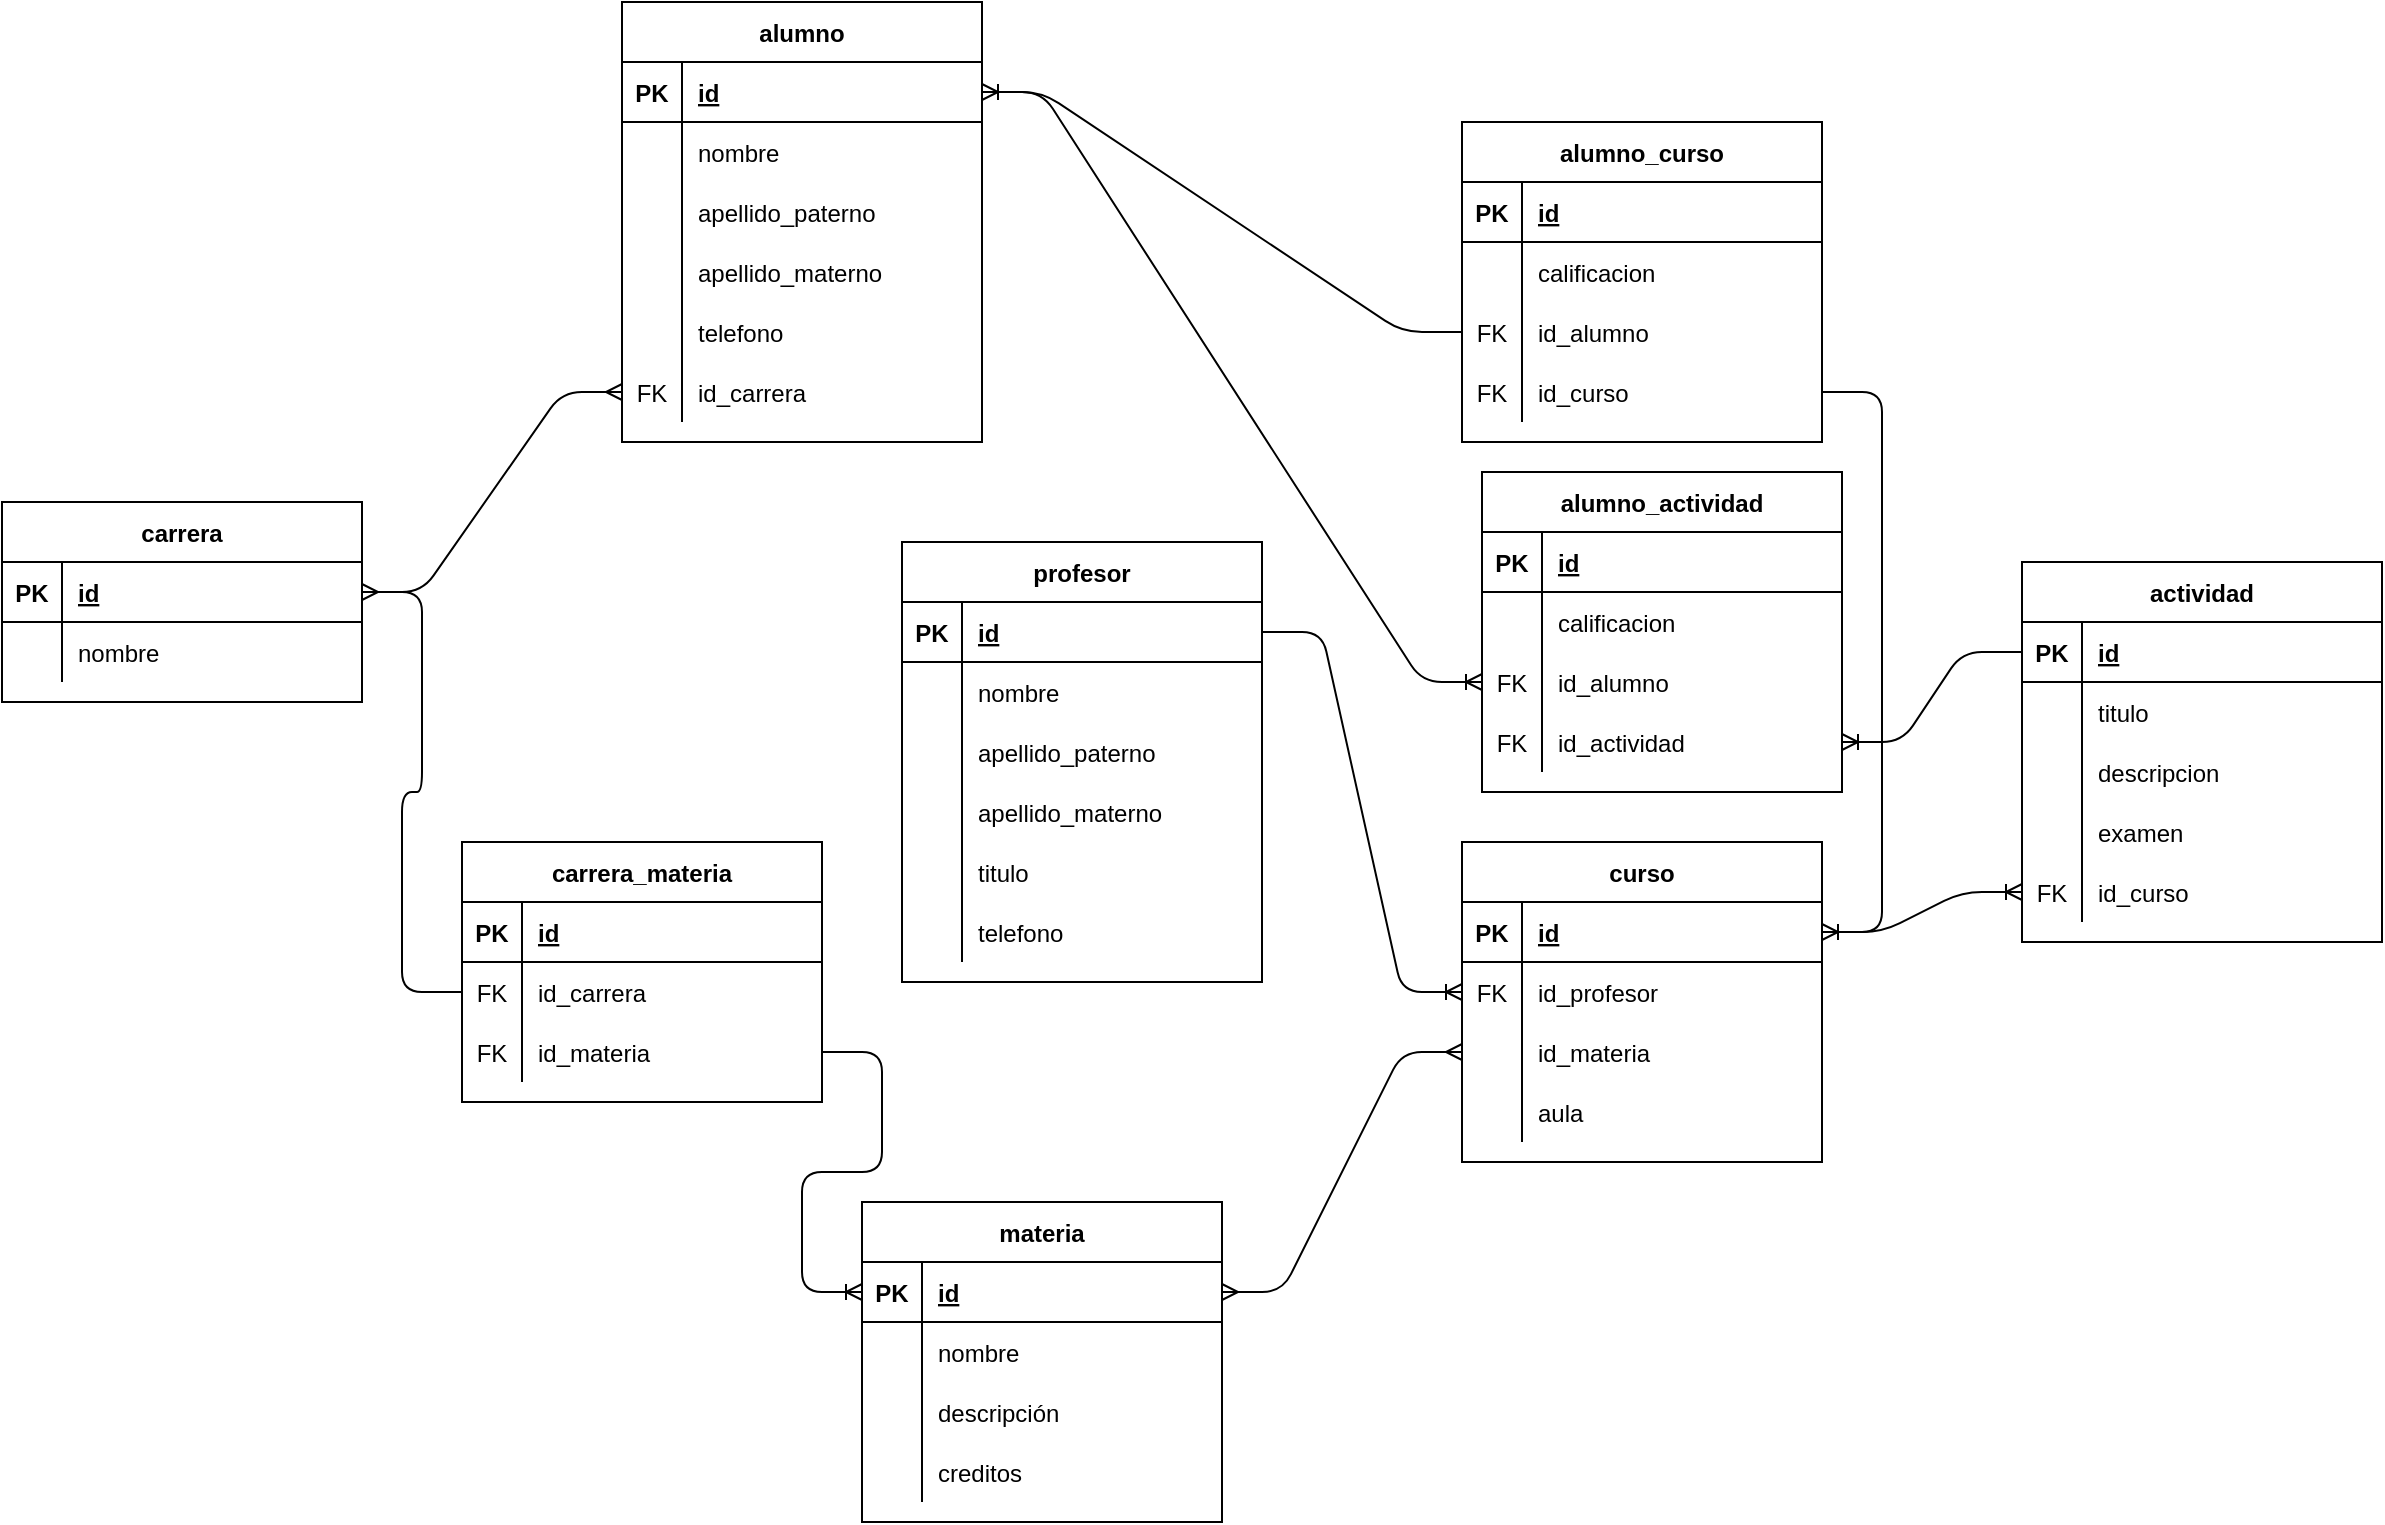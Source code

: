 <mxfile version="13.9.9" type="device"><diagram id="I7AUEOiUcx5RDJRRESKj" name="Página-1"><mxGraphModel dx="904" dy="1736" grid="1" gridSize="10" guides="1" tooltips="1" connect="1" arrows="1" fold="1" page="1" pageScale="1" pageWidth="827" pageHeight="1169" math="0" shadow="0"><root><mxCell id="0"/><mxCell id="1" parent="0"/><mxCell id="ZzmHgwTPVHJP3VHMa91z-1" value="alumno" style="shape=table;startSize=30;container=1;collapsible=1;childLayout=tableLayout;fixedRows=1;rowLines=0;fontStyle=1;align=center;resizeLast=1;" vertex="1" parent="1"><mxGeometry x="790" y="-210" width="180" height="220" as="geometry"/></mxCell><mxCell id="ZzmHgwTPVHJP3VHMa91z-2" value="" style="shape=partialRectangle;collapsible=0;dropTarget=0;pointerEvents=0;fillColor=none;top=0;left=0;bottom=1;right=0;points=[[0,0.5],[1,0.5]];portConstraint=eastwest;" vertex="1" parent="ZzmHgwTPVHJP3VHMa91z-1"><mxGeometry y="30" width="180" height="30" as="geometry"/></mxCell><mxCell id="ZzmHgwTPVHJP3VHMa91z-3" value="PK" style="shape=partialRectangle;connectable=0;fillColor=none;top=0;left=0;bottom=0;right=0;fontStyle=1;overflow=hidden;" vertex="1" parent="ZzmHgwTPVHJP3VHMa91z-2"><mxGeometry width="30" height="30" as="geometry"/></mxCell><mxCell id="ZzmHgwTPVHJP3VHMa91z-4" value="id" style="shape=partialRectangle;connectable=0;fillColor=none;top=0;left=0;bottom=0;right=0;align=left;spacingLeft=6;fontStyle=5;overflow=hidden;" vertex="1" parent="ZzmHgwTPVHJP3VHMa91z-2"><mxGeometry x="30" width="150" height="30" as="geometry"/></mxCell><mxCell id="ZzmHgwTPVHJP3VHMa91z-5" value="" style="shape=partialRectangle;collapsible=0;dropTarget=0;pointerEvents=0;fillColor=none;top=0;left=0;bottom=0;right=0;points=[[0,0.5],[1,0.5]];portConstraint=eastwest;" vertex="1" parent="ZzmHgwTPVHJP3VHMa91z-1"><mxGeometry y="60" width="180" height="30" as="geometry"/></mxCell><mxCell id="ZzmHgwTPVHJP3VHMa91z-6" value="" style="shape=partialRectangle;connectable=0;fillColor=none;top=0;left=0;bottom=0;right=0;editable=1;overflow=hidden;" vertex="1" parent="ZzmHgwTPVHJP3VHMa91z-5"><mxGeometry width="30" height="30" as="geometry"/></mxCell><mxCell id="ZzmHgwTPVHJP3VHMa91z-7" value="nombre" style="shape=partialRectangle;connectable=0;fillColor=none;top=0;left=0;bottom=0;right=0;align=left;spacingLeft=6;overflow=hidden;" vertex="1" parent="ZzmHgwTPVHJP3VHMa91z-5"><mxGeometry x="30" width="150" height="30" as="geometry"/></mxCell><mxCell id="ZzmHgwTPVHJP3VHMa91z-8" value="" style="shape=partialRectangle;collapsible=0;dropTarget=0;pointerEvents=0;fillColor=none;top=0;left=0;bottom=0;right=0;points=[[0,0.5],[1,0.5]];portConstraint=eastwest;" vertex="1" parent="ZzmHgwTPVHJP3VHMa91z-1"><mxGeometry y="90" width="180" height="30" as="geometry"/></mxCell><mxCell id="ZzmHgwTPVHJP3VHMa91z-9" value="" style="shape=partialRectangle;connectable=0;fillColor=none;top=0;left=0;bottom=0;right=0;editable=1;overflow=hidden;" vertex="1" parent="ZzmHgwTPVHJP3VHMa91z-8"><mxGeometry width="30" height="30" as="geometry"/></mxCell><mxCell id="ZzmHgwTPVHJP3VHMa91z-10" value="apellido_paterno" style="shape=partialRectangle;connectable=0;fillColor=none;top=0;left=0;bottom=0;right=0;align=left;spacingLeft=6;overflow=hidden;" vertex="1" parent="ZzmHgwTPVHJP3VHMa91z-8"><mxGeometry x="30" width="150" height="30" as="geometry"/></mxCell><mxCell id="ZzmHgwTPVHJP3VHMa91z-11" value="" style="shape=partialRectangle;collapsible=0;dropTarget=0;pointerEvents=0;fillColor=none;top=0;left=0;bottom=0;right=0;points=[[0,0.5],[1,0.5]];portConstraint=eastwest;" vertex="1" parent="ZzmHgwTPVHJP3VHMa91z-1"><mxGeometry y="120" width="180" height="30" as="geometry"/></mxCell><mxCell id="ZzmHgwTPVHJP3VHMa91z-12" value="" style="shape=partialRectangle;connectable=0;fillColor=none;top=0;left=0;bottom=0;right=0;editable=1;overflow=hidden;" vertex="1" parent="ZzmHgwTPVHJP3VHMa91z-11"><mxGeometry width="30" height="30" as="geometry"/></mxCell><mxCell id="ZzmHgwTPVHJP3VHMa91z-13" value="apellido_materno" style="shape=partialRectangle;connectable=0;fillColor=none;top=0;left=0;bottom=0;right=0;align=left;spacingLeft=6;overflow=hidden;" vertex="1" parent="ZzmHgwTPVHJP3VHMa91z-11"><mxGeometry x="30" width="150" height="30" as="geometry"/></mxCell><mxCell id="ZzmHgwTPVHJP3VHMa91z-14" value="" style="shape=partialRectangle;collapsible=0;dropTarget=0;pointerEvents=0;fillColor=none;top=0;left=0;bottom=0;right=0;points=[[0,0.5],[1,0.5]];portConstraint=eastwest;" vertex="1" parent="ZzmHgwTPVHJP3VHMa91z-1"><mxGeometry y="150" width="180" height="30" as="geometry"/></mxCell><mxCell id="ZzmHgwTPVHJP3VHMa91z-15" value="" style="shape=partialRectangle;connectable=0;fillColor=none;top=0;left=0;bottom=0;right=0;editable=1;overflow=hidden;" vertex="1" parent="ZzmHgwTPVHJP3VHMa91z-14"><mxGeometry width="30" height="30" as="geometry"/></mxCell><mxCell id="ZzmHgwTPVHJP3VHMa91z-16" value="telefono" style="shape=partialRectangle;connectable=0;fillColor=none;top=0;left=0;bottom=0;right=0;align=left;spacingLeft=6;overflow=hidden;" vertex="1" parent="ZzmHgwTPVHJP3VHMa91z-14"><mxGeometry x="30" width="150" height="30" as="geometry"/></mxCell><mxCell id="ZzmHgwTPVHJP3VHMa91z-17" value="" style="shape=partialRectangle;collapsible=0;dropTarget=0;pointerEvents=0;fillColor=none;top=0;left=0;bottom=0;right=0;points=[[0,0.5],[1,0.5]];portConstraint=eastwest;" vertex="1" parent="ZzmHgwTPVHJP3VHMa91z-1"><mxGeometry y="180" width="180" height="30" as="geometry"/></mxCell><mxCell id="ZzmHgwTPVHJP3VHMa91z-18" value="FK" style="shape=partialRectangle;connectable=0;fillColor=none;top=0;left=0;bottom=0;right=0;fontStyle=0;overflow=hidden;" vertex="1" parent="ZzmHgwTPVHJP3VHMa91z-17"><mxGeometry width="30" height="30" as="geometry"/></mxCell><mxCell id="ZzmHgwTPVHJP3VHMa91z-19" value="id_carrera" style="shape=partialRectangle;connectable=0;fillColor=none;top=0;left=0;bottom=0;right=0;align=left;spacingLeft=6;fontStyle=0;overflow=hidden;" vertex="1" parent="ZzmHgwTPVHJP3VHMa91z-17"><mxGeometry x="30" width="150" height="30" as="geometry"/></mxCell><mxCell id="ZzmHgwTPVHJP3VHMa91z-20" value="carrera" style="shape=table;startSize=30;container=1;collapsible=1;childLayout=tableLayout;fixedRows=1;rowLines=0;fontStyle=1;align=center;resizeLast=1;" vertex="1" parent="1"><mxGeometry x="480" y="40" width="180" height="100" as="geometry"/></mxCell><mxCell id="ZzmHgwTPVHJP3VHMa91z-21" value="" style="shape=partialRectangle;collapsible=0;dropTarget=0;pointerEvents=0;fillColor=none;top=0;left=0;bottom=1;right=0;points=[[0,0.5],[1,0.5]];portConstraint=eastwest;" vertex="1" parent="ZzmHgwTPVHJP3VHMa91z-20"><mxGeometry y="30" width="180" height="30" as="geometry"/></mxCell><mxCell id="ZzmHgwTPVHJP3VHMa91z-22" value="PK" style="shape=partialRectangle;connectable=0;fillColor=none;top=0;left=0;bottom=0;right=0;fontStyle=1;overflow=hidden;" vertex="1" parent="ZzmHgwTPVHJP3VHMa91z-21"><mxGeometry width="30" height="30" as="geometry"/></mxCell><mxCell id="ZzmHgwTPVHJP3VHMa91z-23" value="id" style="shape=partialRectangle;connectable=0;fillColor=none;top=0;left=0;bottom=0;right=0;align=left;spacingLeft=6;fontStyle=5;overflow=hidden;" vertex="1" parent="ZzmHgwTPVHJP3VHMa91z-21"><mxGeometry x="30" width="150" height="30" as="geometry"/></mxCell><mxCell id="ZzmHgwTPVHJP3VHMa91z-24" value="" style="shape=partialRectangle;collapsible=0;dropTarget=0;pointerEvents=0;fillColor=none;top=0;left=0;bottom=0;right=0;points=[[0,0.5],[1,0.5]];portConstraint=eastwest;" vertex="1" parent="ZzmHgwTPVHJP3VHMa91z-20"><mxGeometry y="60" width="180" height="30" as="geometry"/></mxCell><mxCell id="ZzmHgwTPVHJP3VHMa91z-25" value="" style="shape=partialRectangle;connectable=0;fillColor=none;top=0;left=0;bottom=0;right=0;editable=1;overflow=hidden;" vertex="1" parent="ZzmHgwTPVHJP3VHMa91z-24"><mxGeometry width="30" height="30" as="geometry"/></mxCell><mxCell id="ZzmHgwTPVHJP3VHMa91z-26" value="nombre" style="shape=partialRectangle;connectable=0;fillColor=none;top=0;left=0;bottom=0;right=0;align=left;spacingLeft=6;overflow=hidden;" vertex="1" parent="ZzmHgwTPVHJP3VHMa91z-24"><mxGeometry x="30" width="150" height="30" as="geometry"/></mxCell><mxCell id="ZzmHgwTPVHJP3VHMa91z-33" value="" style="edgeStyle=entityRelationEdgeStyle;fontSize=12;html=1;endArrow=ERmany;entryX=0;entryY=0.5;entryDx=0;entryDy=0;exitX=1;exitY=0.5;exitDx=0;exitDy=0;" edge="1" parent="1" source="ZzmHgwTPVHJP3VHMa91z-21" target="ZzmHgwTPVHJP3VHMa91z-17"><mxGeometry width="100" height="100" relative="1" as="geometry"><mxPoint x="340" y="300" as="sourcePoint"/><mxPoint x="440" y="200" as="targetPoint"/></mxGeometry></mxCell><mxCell id="ZzmHgwTPVHJP3VHMa91z-34" value="materia" style="shape=table;startSize=30;container=1;collapsible=1;childLayout=tableLayout;fixedRows=1;rowLines=0;fontStyle=1;align=center;resizeLast=1;" vertex="1" parent="1"><mxGeometry x="910" y="390" width="180" height="160" as="geometry"/></mxCell><mxCell id="ZzmHgwTPVHJP3VHMa91z-35" value="" style="shape=partialRectangle;collapsible=0;dropTarget=0;pointerEvents=0;fillColor=none;top=0;left=0;bottom=1;right=0;points=[[0,0.5],[1,0.5]];portConstraint=eastwest;" vertex="1" parent="ZzmHgwTPVHJP3VHMa91z-34"><mxGeometry y="30" width="180" height="30" as="geometry"/></mxCell><mxCell id="ZzmHgwTPVHJP3VHMa91z-36" value="PK" style="shape=partialRectangle;connectable=0;fillColor=none;top=0;left=0;bottom=0;right=0;fontStyle=1;overflow=hidden;" vertex="1" parent="ZzmHgwTPVHJP3VHMa91z-35"><mxGeometry width="30" height="30" as="geometry"/></mxCell><mxCell id="ZzmHgwTPVHJP3VHMa91z-37" value="id" style="shape=partialRectangle;connectable=0;fillColor=none;top=0;left=0;bottom=0;right=0;align=left;spacingLeft=6;fontStyle=5;overflow=hidden;" vertex="1" parent="ZzmHgwTPVHJP3VHMa91z-35"><mxGeometry x="30" width="150" height="30" as="geometry"/></mxCell><mxCell id="ZzmHgwTPVHJP3VHMa91z-38" value="" style="shape=partialRectangle;collapsible=0;dropTarget=0;pointerEvents=0;fillColor=none;top=0;left=0;bottom=0;right=0;points=[[0,0.5],[1,0.5]];portConstraint=eastwest;" vertex="1" parent="ZzmHgwTPVHJP3VHMa91z-34"><mxGeometry y="60" width="180" height="30" as="geometry"/></mxCell><mxCell id="ZzmHgwTPVHJP3VHMa91z-39" value="" style="shape=partialRectangle;connectable=0;fillColor=none;top=0;left=0;bottom=0;right=0;editable=1;overflow=hidden;" vertex="1" parent="ZzmHgwTPVHJP3VHMa91z-38"><mxGeometry width="30" height="30" as="geometry"/></mxCell><mxCell id="ZzmHgwTPVHJP3VHMa91z-40" value="nombre" style="shape=partialRectangle;connectable=0;fillColor=none;top=0;left=0;bottom=0;right=0;align=left;spacingLeft=6;overflow=hidden;" vertex="1" parent="ZzmHgwTPVHJP3VHMa91z-38"><mxGeometry x="30" width="150" height="30" as="geometry"/></mxCell><mxCell id="ZzmHgwTPVHJP3VHMa91z-41" value="" style="shape=partialRectangle;collapsible=0;dropTarget=0;pointerEvents=0;fillColor=none;top=0;left=0;bottom=0;right=0;points=[[0,0.5],[1,0.5]];portConstraint=eastwest;" vertex="1" parent="ZzmHgwTPVHJP3VHMa91z-34"><mxGeometry y="90" width="180" height="30" as="geometry"/></mxCell><mxCell id="ZzmHgwTPVHJP3VHMa91z-42" value="" style="shape=partialRectangle;connectable=0;fillColor=none;top=0;left=0;bottom=0;right=0;editable=1;overflow=hidden;" vertex="1" parent="ZzmHgwTPVHJP3VHMa91z-41"><mxGeometry width="30" height="30" as="geometry"/></mxCell><mxCell id="ZzmHgwTPVHJP3VHMa91z-43" value="descripción " style="shape=partialRectangle;connectable=0;fillColor=none;top=0;left=0;bottom=0;right=0;align=left;spacingLeft=6;overflow=hidden;" vertex="1" parent="ZzmHgwTPVHJP3VHMa91z-41"><mxGeometry x="30" width="150" height="30" as="geometry"/></mxCell><mxCell id="ZzmHgwTPVHJP3VHMa91z-44" value="" style="shape=partialRectangle;collapsible=0;dropTarget=0;pointerEvents=0;fillColor=none;top=0;left=0;bottom=0;right=0;points=[[0,0.5],[1,0.5]];portConstraint=eastwest;" vertex="1" parent="ZzmHgwTPVHJP3VHMa91z-34"><mxGeometry y="120" width="180" height="30" as="geometry"/></mxCell><mxCell id="ZzmHgwTPVHJP3VHMa91z-45" value="" style="shape=partialRectangle;connectable=0;fillColor=none;top=0;left=0;bottom=0;right=0;editable=1;overflow=hidden;" vertex="1" parent="ZzmHgwTPVHJP3VHMa91z-44"><mxGeometry width="30" height="30" as="geometry"/></mxCell><mxCell id="ZzmHgwTPVHJP3VHMa91z-46" value="creditos" style="shape=partialRectangle;connectable=0;fillColor=none;top=0;left=0;bottom=0;right=0;align=left;spacingLeft=6;overflow=hidden;" vertex="1" parent="ZzmHgwTPVHJP3VHMa91z-44"><mxGeometry x="30" width="150" height="30" as="geometry"/></mxCell><mxCell id="ZzmHgwTPVHJP3VHMa91z-47" value="carrera_materia" style="shape=table;startSize=30;container=1;collapsible=1;childLayout=tableLayout;fixedRows=1;rowLines=0;fontStyle=1;align=center;resizeLast=1;" vertex="1" parent="1"><mxGeometry x="710" y="210" width="180" height="130" as="geometry"/></mxCell><mxCell id="ZzmHgwTPVHJP3VHMa91z-48" value="" style="shape=partialRectangle;collapsible=0;dropTarget=0;pointerEvents=0;fillColor=none;top=0;left=0;bottom=1;right=0;points=[[0,0.5],[1,0.5]];portConstraint=eastwest;" vertex="1" parent="ZzmHgwTPVHJP3VHMa91z-47"><mxGeometry y="30" width="180" height="30" as="geometry"/></mxCell><mxCell id="ZzmHgwTPVHJP3VHMa91z-49" value="PK" style="shape=partialRectangle;connectable=0;fillColor=none;top=0;left=0;bottom=0;right=0;fontStyle=1;overflow=hidden;" vertex="1" parent="ZzmHgwTPVHJP3VHMa91z-48"><mxGeometry width="30" height="30" as="geometry"/></mxCell><mxCell id="ZzmHgwTPVHJP3VHMa91z-50" value="id" style="shape=partialRectangle;connectable=0;fillColor=none;top=0;left=0;bottom=0;right=0;align=left;spacingLeft=6;fontStyle=5;overflow=hidden;" vertex="1" parent="ZzmHgwTPVHJP3VHMa91z-48"><mxGeometry x="30" width="150" height="30" as="geometry"/></mxCell><mxCell id="ZzmHgwTPVHJP3VHMa91z-61" value="" style="shape=partialRectangle;collapsible=0;dropTarget=0;pointerEvents=0;fillColor=none;top=0;left=0;bottom=0;right=0;points=[[0,0.5],[1,0.5]];portConstraint=eastwest;" vertex="1" parent="ZzmHgwTPVHJP3VHMa91z-47"><mxGeometry y="60" width="180" height="30" as="geometry"/></mxCell><mxCell id="ZzmHgwTPVHJP3VHMa91z-62" value="FK" style="shape=partialRectangle;connectable=0;fillColor=none;top=0;left=0;bottom=0;right=0;fontStyle=0;overflow=hidden;" vertex="1" parent="ZzmHgwTPVHJP3VHMa91z-61"><mxGeometry width="30" height="30" as="geometry"/></mxCell><mxCell id="ZzmHgwTPVHJP3VHMa91z-63" value="id_carrera" style="shape=partialRectangle;connectable=0;fillColor=none;top=0;left=0;bottom=0;right=0;align=left;spacingLeft=6;fontStyle=0;overflow=hidden;" vertex="1" parent="ZzmHgwTPVHJP3VHMa91z-61"><mxGeometry x="30" width="150" height="30" as="geometry"/></mxCell><mxCell id="ZzmHgwTPVHJP3VHMa91z-64" value="" style="shape=partialRectangle;collapsible=0;dropTarget=0;pointerEvents=0;fillColor=none;top=0;left=0;bottom=0;right=0;points=[[0,0.5],[1,0.5]];portConstraint=eastwest;" vertex="1" parent="ZzmHgwTPVHJP3VHMa91z-47"><mxGeometry y="90" width="180" height="30" as="geometry"/></mxCell><mxCell id="ZzmHgwTPVHJP3VHMa91z-65" value="FK" style="shape=partialRectangle;connectable=0;fillColor=none;top=0;left=0;bottom=0;right=0;fontStyle=0;overflow=hidden;" vertex="1" parent="ZzmHgwTPVHJP3VHMa91z-64"><mxGeometry width="30" height="30" as="geometry"/></mxCell><mxCell id="ZzmHgwTPVHJP3VHMa91z-66" value="id_materia" style="shape=partialRectangle;connectable=0;fillColor=none;top=0;left=0;bottom=0;right=0;align=left;spacingLeft=6;fontStyle=0;overflow=hidden;" vertex="1" parent="ZzmHgwTPVHJP3VHMa91z-64"><mxGeometry x="30" width="150" height="30" as="geometry"/></mxCell><mxCell id="ZzmHgwTPVHJP3VHMa91z-69" value="" style="edgeStyle=entityRelationEdgeStyle;fontSize=12;html=1;endArrow=ERmany;entryX=1;entryY=0.5;entryDx=0;entryDy=0;exitX=0;exitY=0.5;exitDx=0;exitDy=0;" edge="1" parent="1" source="ZzmHgwTPVHJP3VHMa91z-61" target="ZzmHgwTPVHJP3VHMa91z-21"><mxGeometry width="100" height="100" relative="1" as="geometry"><mxPoint x="740" y="420" as="sourcePoint"/><mxPoint x="840" y="320" as="targetPoint"/></mxGeometry></mxCell><mxCell id="ZzmHgwTPVHJP3VHMa91z-70" value="" style="edgeStyle=entityRelationEdgeStyle;fontSize=12;html=1;endArrow=ERoneToMany;entryX=0;entryY=0.5;entryDx=0;entryDy=0;exitX=1;exitY=0.5;exitDx=0;exitDy=0;" edge="1" parent="1" source="ZzmHgwTPVHJP3VHMa91z-64" target="ZzmHgwTPVHJP3VHMa91z-35"><mxGeometry width="100" height="100" relative="1" as="geometry"><mxPoint x="740" y="490" as="sourcePoint"/><mxPoint x="840" y="390" as="targetPoint"/></mxGeometry></mxCell><mxCell id="ZzmHgwTPVHJP3VHMa91z-71" value="curso" style="shape=table;startSize=30;container=1;collapsible=1;childLayout=tableLayout;fixedRows=1;rowLines=0;fontStyle=1;align=center;resizeLast=1;" vertex="1" parent="1"><mxGeometry x="1210" y="210" width="180" height="160" as="geometry"/></mxCell><mxCell id="ZzmHgwTPVHJP3VHMa91z-72" value="" style="shape=partialRectangle;collapsible=0;dropTarget=0;pointerEvents=0;fillColor=none;top=0;left=0;bottom=1;right=0;points=[[0,0.5],[1,0.5]];portConstraint=eastwest;" vertex="1" parent="ZzmHgwTPVHJP3VHMa91z-71"><mxGeometry y="30" width="180" height="30" as="geometry"/></mxCell><mxCell id="ZzmHgwTPVHJP3VHMa91z-73" value="PK" style="shape=partialRectangle;connectable=0;fillColor=none;top=0;left=0;bottom=0;right=0;fontStyle=1;overflow=hidden;" vertex="1" parent="ZzmHgwTPVHJP3VHMa91z-72"><mxGeometry width="30" height="30" as="geometry"/></mxCell><mxCell id="ZzmHgwTPVHJP3VHMa91z-74" value="id" style="shape=partialRectangle;connectable=0;fillColor=none;top=0;left=0;bottom=0;right=0;align=left;spacingLeft=6;fontStyle=5;overflow=hidden;" vertex="1" parent="ZzmHgwTPVHJP3VHMa91z-72"><mxGeometry x="30" width="150" height="30" as="geometry"/></mxCell><mxCell id="ZzmHgwTPVHJP3VHMa91z-84" value="" style="shape=partialRectangle;collapsible=0;dropTarget=0;pointerEvents=0;fillColor=none;top=0;left=0;bottom=0;right=0;points=[[0,0.5],[1,0.5]];portConstraint=eastwest;" vertex="1" parent="ZzmHgwTPVHJP3VHMa91z-71"><mxGeometry y="60" width="180" height="30" as="geometry"/></mxCell><mxCell id="ZzmHgwTPVHJP3VHMa91z-85" value="FK" style="shape=partialRectangle;connectable=0;fillColor=none;top=0;left=0;bottom=0;right=0;fontStyle=0;overflow=hidden;" vertex="1" parent="ZzmHgwTPVHJP3VHMa91z-84"><mxGeometry width="30" height="30" as="geometry"/></mxCell><mxCell id="ZzmHgwTPVHJP3VHMa91z-86" value="id_profesor" style="shape=partialRectangle;connectable=0;fillColor=none;top=0;left=0;bottom=0;right=0;align=left;spacingLeft=6;fontStyle=0;overflow=hidden;" vertex="1" parent="ZzmHgwTPVHJP3VHMa91z-84"><mxGeometry x="30" width="150" height="30" as="geometry"/></mxCell><mxCell id="ZzmHgwTPVHJP3VHMa91z-75" value="" style="shape=partialRectangle;collapsible=0;dropTarget=0;pointerEvents=0;fillColor=none;top=0;left=0;bottom=0;right=0;points=[[0,0.5],[1,0.5]];portConstraint=eastwest;" vertex="1" parent="ZzmHgwTPVHJP3VHMa91z-71"><mxGeometry y="90" width="180" height="30" as="geometry"/></mxCell><mxCell id="ZzmHgwTPVHJP3VHMa91z-76" value="" style="shape=partialRectangle;connectable=0;fillColor=none;top=0;left=0;bottom=0;right=0;editable=1;overflow=hidden;" vertex="1" parent="ZzmHgwTPVHJP3VHMa91z-75"><mxGeometry width="30" height="30" as="geometry"/></mxCell><mxCell id="ZzmHgwTPVHJP3VHMa91z-77" value="id_materia" style="shape=partialRectangle;connectable=0;fillColor=none;top=0;left=0;bottom=0;right=0;align=left;spacingLeft=6;overflow=hidden;" vertex="1" parent="ZzmHgwTPVHJP3VHMa91z-75"><mxGeometry x="30" width="150" height="30" as="geometry"/></mxCell><mxCell id="ZzmHgwTPVHJP3VHMa91z-78" value="" style="shape=partialRectangle;collapsible=0;dropTarget=0;pointerEvents=0;fillColor=none;top=0;left=0;bottom=0;right=0;points=[[0,0.5],[1,0.5]];portConstraint=eastwest;" vertex="1" parent="ZzmHgwTPVHJP3VHMa91z-71"><mxGeometry y="120" width="180" height="30" as="geometry"/></mxCell><mxCell id="ZzmHgwTPVHJP3VHMa91z-79" value="" style="shape=partialRectangle;connectable=0;fillColor=none;top=0;left=0;bottom=0;right=0;editable=1;overflow=hidden;" vertex="1" parent="ZzmHgwTPVHJP3VHMa91z-78"><mxGeometry width="30" height="30" as="geometry"/></mxCell><mxCell id="ZzmHgwTPVHJP3VHMa91z-80" value="aula" style="shape=partialRectangle;connectable=0;fillColor=none;top=0;left=0;bottom=0;right=0;align=left;spacingLeft=6;overflow=hidden;" vertex="1" parent="ZzmHgwTPVHJP3VHMa91z-78"><mxGeometry x="30" width="150" height="30" as="geometry"/></mxCell><mxCell id="ZzmHgwTPVHJP3VHMa91z-89" value="" style="edgeStyle=entityRelationEdgeStyle;fontSize=12;html=1;endArrow=ERmany;startArrow=ERmany;exitX=1;exitY=0.5;exitDx=0;exitDy=0;entryX=0;entryY=0.5;entryDx=0;entryDy=0;" edge="1" parent="1" source="ZzmHgwTPVHJP3VHMa91z-35" target="ZzmHgwTPVHJP3VHMa91z-75"><mxGeometry width="100" height="100" relative="1" as="geometry"><mxPoint x="1170" y="260" as="sourcePoint"/><mxPoint x="1180" as="targetPoint"/></mxGeometry></mxCell><mxCell id="ZzmHgwTPVHJP3VHMa91z-90" value="profesor" style="shape=table;startSize=30;container=1;collapsible=1;childLayout=tableLayout;fixedRows=1;rowLines=0;fontStyle=1;align=center;resizeLast=1;" vertex="1" parent="1"><mxGeometry x="930" y="60" width="180" height="220" as="geometry"/></mxCell><mxCell id="ZzmHgwTPVHJP3VHMa91z-91" value="" style="shape=partialRectangle;collapsible=0;dropTarget=0;pointerEvents=0;fillColor=none;top=0;left=0;bottom=1;right=0;points=[[0,0.5],[1,0.5]];portConstraint=eastwest;" vertex="1" parent="ZzmHgwTPVHJP3VHMa91z-90"><mxGeometry y="30" width="180" height="30" as="geometry"/></mxCell><mxCell id="ZzmHgwTPVHJP3VHMa91z-92" value="PK" style="shape=partialRectangle;connectable=0;fillColor=none;top=0;left=0;bottom=0;right=0;fontStyle=1;overflow=hidden;" vertex="1" parent="ZzmHgwTPVHJP3VHMa91z-91"><mxGeometry width="30" height="30" as="geometry"/></mxCell><mxCell id="ZzmHgwTPVHJP3VHMa91z-93" value="id" style="shape=partialRectangle;connectable=0;fillColor=none;top=0;left=0;bottom=0;right=0;align=left;spacingLeft=6;fontStyle=5;overflow=hidden;" vertex="1" parent="ZzmHgwTPVHJP3VHMa91z-91"><mxGeometry x="30" width="150" height="30" as="geometry"/></mxCell><mxCell id="ZzmHgwTPVHJP3VHMa91z-94" value="" style="shape=partialRectangle;collapsible=0;dropTarget=0;pointerEvents=0;fillColor=none;top=0;left=0;bottom=0;right=0;points=[[0,0.5],[1,0.5]];portConstraint=eastwest;" vertex="1" parent="ZzmHgwTPVHJP3VHMa91z-90"><mxGeometry y="60" width="180" height="30" as="geometry"/></mxCell><mxCell id="ZzmHgwTPVHJP3VHMa91z-95" value="" style="shape=partialRectangle;connectable=0;fillColor=none;top=0;left=0;bottom=0;right=0;editable=1;overflow=hidden;" vertex="1" parent="ZzmHgwTPVHJP3VHMa91z-94"><mxGeometry width="30" height="30" as="geometry"/></mxCell><mxCell id="ZzmHgwTPVHJP3VHMa91z-96" value="nombre" style="shape=partialRectangle;connectable=0;fillColor=none;top=0;left=0;bottom=0;right=0;align=left;spacingLeft=6;overflow=hidden;" vertex="1" parent="ZzmHgwTPVHJP3VHMa91z-94"><mxGeometry x="30" width="150" height="30" as="geometry"/></mxCell><mxCell id="ZzmHgwTPVHJP3VHMa91z-97" value="" style="shape=partialRectangle;collapsible=0;dropTarget=0;pointerEvents=0;fillColor=none;top=0;left=0;bottom=0;right=0;points=[[0,0.5],[1,0.5]];portConstraint=eastwest;" vertex="1" parent="ZzmHgwTPVHJP3VHMa91z-90"><mxGeometry y="90" width="180" height="30" as="geometry"/></mxCell><mxCell id="ZzmHgwTPVHJP3VHMa91z-98" value="" style="shape=partialRectangle;connectable=0;fillColor=none;top=0;left=0;bottom=0;right=0;editable=1;overflow=hidden;" vertex="1" parent="ZzmHgwTPVHJP3VHMa91z-97"><mxGeometry width="30" height="30" as="geometry"/></mxCell><mxCell id="ZzmHgwTPVHJP3VHMa91z-99" value="apellido_paterno" style="shape=partialRectangle;connectable=0;fillColor=none;top=0;left=0;bottom=0;right=0;align=left;spacingLeft=6;overflow=hidden;" vertex="1" parent="ZzmHgwTPVHJP3VHMa91z-97"><mxGeometry x="30" width="150" height="30" as="geometry"/></mxCell><mxCell id="ZzmHgwTPVHJP3VHMa91z-100" value="" style="shape=partialRectangle;collapsible=0;dropTarget=0;pointerEvents=0;fillColor=none;top=0;left=0;bottom=0;right=0;points=[[0,0.5],[1,0.5]];portConstraint=eastwest;" vertex="1" parent="ZzmHgwTPVHJP3VHMa91z-90"><mxGeometry y="120" width="180" height="30" as="geometry"/></mxCell><mxCell id="ZzmHgwTPVHJP3VHMa91z-101" value="" style="shape=partialRectangle;connectable=0;fillColor=none;top=0;left=0;bottom=0;right=0;editable=1;overflow=hidden;" vertex="1" parent="ZzmHgwTPVHJP3VHMa91z-100"><mxGeometry width="30" height="30" as="geometry"/></mxCell><mxCell id="ZzmHgwTPVHJP3VHMa91z-102" value="apellido_materno" style="shape=partialRectangle;connectable=0;fillColor=none;top=0;left=0;bottom=0;right=0;align=left;spacingLeft=6;overflow=hidden;" vertex="1" parent="ZzmHgwTPVHJP3VHMa91z-100"><mxGeometry x="30" width="150" height="30" as="geometry"/></mxCell><mxCell id="ZzmHgwTPVHJP3VHMa91z-103" value="" style="shape=partialRectangle;collapsible=0;dropTarget=0;pointerEvents=0;fillColor=none;top=0;left=0;bottom=0;right=0;points=[[0,0.5],[1,0.5]];portConstraint=eastwest;" vertex="1" parent="ZzmHgwTPVHJP3VHMa91z-90"><mxGeometry y="150" width="180" height="30" as="geometry"/></mxCell><mxCell id="ZzmHgwTPVHJP3VHMa91z-104" value="" style="shape=partialRectangle;connectable=0;fillColor=none;top=0;left=0;bottom=0;right=0;editable=1;overflow=hidden;" vertex="1" parent="ZzmHgwTPVHJP3VHMa91z-103"><mxGeometry width="30" height="30" as="geometry"/></mxCell><mxCell id="ZzmHgwTPVHJP3VHMa91z-105" value="titulo" style="shape=partialRectangle;connectable=0;fillColor=none;top=0;left=0;bottom=0;right=0;align=left;spacingLeft=6;overflow=hidden;" vertex="1" parent="ZzmHgwTPVHJP3VHMa91z-103"><mxGeometry x="30" width="150" height="30" as="geometry"/></mxCell><mxCell id="ZzmHgwTPVHJP3VHMa91z-106" value="" style="shape=partialRectangle;collapsible=0;dropTarget=0;pointerEvents=0;fillColor=none;top=0;left=0;bottom=0;right=0;points=[[0,0.5],[1,0.5]];portConstraint=eastwest;" vertex="1" parent="ZzmHgwTPVHJP3VHMa91z-90"><mxGeometry y="180" width="180" height="30" as="geometry"/></mxCell><mxCell id="ZzmHgwTPVHJP3VHMa91z-107" value="" style="shape=partialRectangle;connectable=0;fillColor=none;top=0;left=0;bottom=0;right=0;editable=1;overflow=hidden;" vertex="1" parent="ZzmHgwTPVHJP3VHMa91z-106"><mxGeometry width="30" height="30" as="geometry"/></mxCell><mxCell id="ZzmHgwTPVHJP3VHMa91z-108" value="telefono" style="shape=partialRectangle;connectable=0;fillColor=none;top=0;left=0;bottom=0;right=0;align=left;spacingLeft=6;overflow=hidden;" vertex="1" parent="ZzmHgwTPVHJP3VHMa91z-106"><mxGeometry x="30" width="150" height="30" as="geometry"/></mxCell><mxCell id="ZzmHgwTPVHJP3VHMa91z-109" value="" style="edgeStyle=entityRelationEdgeStyle;fontSize=12;html=1;endArrow=ERoneToMany;exitX=1;exitY=0.5;exitDx=0;exitDy=0;entryX=0;entryY=0.5;entryDx=0;entryDy=0;" edge="1" parent="1" source="ZzmHgwTPVHJP3VHMa91z-91" target="ZzmHgwTPVHJP3VHMa91z-84"><mxGeometry width="100" height="100" relative="1" as="geometry"><mxPoint x="960" y="120" as="sourcePoint"/><mxPoint x="1060" y="20" as="targetPoint"/></mxGeometry></mxCell><mxCell id="ZzmHgwTPVHJP3VHMa91z-110" value="alumno_curso" style="shape=table;startSize=30;container=1;collapsible=1;childLayout=tableLayout;fixedRows=1;rowLines=0;fontStyle=1;align=center;resizeLast=1;" vertex="1" parent="1"><mxGeometry x="1210" y="-150" width="180" height="160" as="geometry"/></mxCell><mxCell id="ZzmHgwTPVHJP3VHMa91z-111" value="" style="shape=partialRectangle;collapsible=0;dropTarget=0;pointerEvents=0;fillColor=none;top=0;left=0;bottom=1;right=0;points=[[0,0.5],[1,0.5]];portConstraint=eastwest;" vertex="1" parent="ZzmHgwTPVHJP3VHMa91z-110"><mxGeometry y="30" width="180" height="30" as="geometry"/></mxCell><mxCell id="ZzmHgwTPVHJP3VHMa91z-112" value="PK" style="shape=partialRectangle;connectable=0;fillColor=none;top=0;left=0;bottom=0;right=0;fontStyle=1;overflow=hidden;" vertex="1" parent="ZzmHgwTPVHJP3VHMa91z-111"><mxGeometry width="30" height="30" as="geometry"/></mxCell><mxCell id="ZzmHgwTPVHJP3VHMa91z-113" value="id" style="shape=partialRectangle;connectable=0;fillColor=none;top=0;left=0;bottom=0;right=0;align=left;spacingLeft=6;fontStyle=5;overflow=hidden;" vertex="1" parent="ZzmHgwTPVHJP3VHMa91z-111"><mxGeometry x="30" width="150" height="30" as="geometry"/></mxCell><mxCell id="ZzmHgwTPVHJP3VHMa91z-120" value="" style="shape=partialRectangle;collapsible=0;dropTarget=0;pointerEvents=0;fillColor=none;top=0;left=0;bottom=0;right=0;points=[[0,0.5],[1,0.5]];portConstraint=eastwest;" vertex="1" parent="ZzmHgwTPVHJP3VHMa91z-110"><mxGeometry y="60" width="180" height="30" as="geometry"/></mxCell><mxCell id="ZzmHgwTPVHJP3VHMa91z-121" value="" style="shape=partialRectangle;connectable=0;fillColor=none;top=0;left=0;bottom=0;right=0;editable=1;overflow=hidden;" vertex="1" parent="ZzmHgwTPVHJP3VHMa91z-120"><mxGeometry width="30" height="30" as="geometry"/></mxCell><mxCell id="ZzmHgwTPVHJP3VHMa91z-122" value="calificacion" style="shape=partialRectangle;connectable=0;fillColor=none;top=0;left=0;bottom=0;right=0;align=left;spacingLeft=6;overflow=hidden;" vertex="1" parent="ZzmHgwTPVHJP3VHMa91z-120"><mxGeometry x="30" width="150" height="30" as="geometry"/></mxCell><mxCell id="ZzmHgwTPVHJP3VHMa91z-123" value="" style="shape=partialRectangle;collapsible=0;dropTarget=0;pointerEvents=0;fillColor=none;top=0;left=0;bottom=0;right=0;points=[[0,0.5],[1,0.5]];portConstraint=eastwest;" vertex="1" parent="ZzmHgwTPVHJP3VHMa91z-110"><mxGeometry y="90" width="180" height="30" as="geometry"/></mxCell><mxCell id="ZzmHgwTPVHJP3VHMa91z-124" value="FK" style="shape=partialRectangle;connectable=0;fillColor=none;top=0;left=0;bottom=0;right=0;fontStyle=0;overflow=hidden;" vertex="1" parent="ZzmHgwTPVHJP3VHMa91z-123"><mxGeometry width="30" height="30" as="geometry"/></mxCell><mxCell id="ZzmHgwTPVHJP3VHMa91z-125" value="id_alumno" style="shape=partialRectangle;connectable=0;fillColor=none;top=0;left=0;bottom=0;right=0;align=left;spacingLeft=6;fontStyle=0;overflow=hidden;" vertex="1" parent="ZzmHgwTPVHJP3VHMa91z-123"><mxGeometry x="30" width="150" height="30" as="geometry"/></mxCell><mxCell id="ZzmHgwTPVHJP3VHMa91z-126" value="" style="shape=partialRectangle;collapsible=0;dropTarget=0;pointerEvents=0;fillColor=none;top=0;left=0;bottom=0;right=0;points=[[0,0.5],[1,0.5]];portConstraint=eastwest;" vertex="1" parent="ZzmHgwTPVHJP3VHMa91z-110"><mxGeometry y="120" width="180" height="30" as="geometry"/></mxCell><mxCell id="ZzmHgwTPVHJP3VHMa91z-127" value="FK" style="shape=partialRectangle;connectable=0;fillColor=none;top=0;left=0;bottom=0;right=0;fontStyle=0;overflow=hidden;" vertex="1" parent="ZzmHgwTPVHJP3VHMa91z-126"><mxGeometry width="30" height="30" as="geometry"/></mxCell><mxCell id="ZzmHgwTPVHJP3VHMa91z-128" value="id_curso" style="shape=partialRectangle;connectable=0;fillColor=none;top=0;left=0;bottom=0;right=0;align=left;spacingLeft=6;fontStyle=0;overflow=hidden;" vertex="1" parent="ZzmHgwTPVHJP3VHMa91z-126"><mxGeometry x="30" width="150" height="30" as="geometry"/></mxCell><mxCell id="ZzmHgwTPVHJP3VHMa91z-130" value="" style="edgeStyle=entityRelationEdgeStyle;fontSize=12;html=1;endArrow=ERoneToMany;entryX=1;entryY=0.5;entryDx=0;entryDy=0;exitX=0;exitY=0.5;exitDx=0;exitDy=0;" edge="1" parent="1" source="ZzmHgwTPVHJP3VHMa91z-123" target="ZzmHgwTPVHJP3VHMa91z-2"><mxGeometry width="100" height="100" relative="1" as="geometry"><mxPoint x="1050" y="-30" as="sourcePoint"/><mxPoint x="1150" y="-130" as="targetPoint"/></mxGeometry></mxCell><mxCell id="ZzmHgwTPVHJP3VHMa91z-131" value="" style="edgeStyle=entityRelationEdgeStyle;fontSize=12;html=1;endArrow=ERoneToMany;exitX=1;exitY=0.5;exitDx=0;exitDy=0;entryX=1;entryY=0.5;entryDx=0;entryDy=0;" edge="1" parent="1" source="ZzmHgwTPVHJP3VHMa91z-126" target="ZzmHgwTPVHJP3VHMa91z-72"><mxGeometry width="100" height="100" relative="1" as="geometry"><mxPoint x="1470" y="110" as="sourcePoint"/><mxPoint x="1570" y="10" as="targetPoint"/></mxGeometry></mxCell><mxCell id="ZzmHgwTPVHJP3VHMa91z-132" value="actividad" style="shape=table;startSize=30;container=1;collapsible=1;childLayout=tableLayout;fixedRows=1;rowLines=0;fontStyle=1;align=center;resizeLast=1;" vertex="1" parent="1"><mxGeometry x="1490" y="70" width="180" height="190" as="geometry"/></mxCell><mxCell id="ZzmHgwTPVHJP3VHMa91z-133" value="" style="shape=partialRectangle;collapsible=0;dropTarget=0;pointerEvents=0;fillColor=none;top=0;left=0;bottom=1;right=0;points=[[0,0.5],[1,0.5]];portConstraint=eastwest;" vertex="1" parent="ZzmHgwTPVHJP3VHMa91z-132"><mxGeometry y="30" width="180" height="30" as="geometry"/></mxCell><mxCell id="ZzmHgwTPVHJP3VHMa91z-134" value="PK" style="shape=partialRectangle;connectable=0;fillColor=none;top=0;left=0;bottom=0;right=0;fontStyle=1;overflow=hidden;" vertex="1" parent="ZzmHgwTPVHJP3VHMa91z-133"><mxGeometry width="30" height="30" as="geometry"/></mxCell><mxCell id="ZzmHgwTPVHJP3VHMa91z-135" value="id" style="shape=partialRectangle;connectable=0;fillColor=none;top=0;left=0;bottom=0;right=0;align=left;spacingLeft=6;fontStyle=5;overflow=hidden;" vertex="1" parent="ZzmHgwTPVHJP3VHMa91z-133"><mxGeometry x="30" width="150" height="30" as="geometry"/></mxCell><mxCell id="ZzmHgwTPVHJP3VHMa91z-136" value="" style="shape=partialRectangle;collapsible=0;dropTarget=0;pointerEvents=0;fillColor=none;top=0;left=0;bottom=0;right=0;points=[[0,0.5],[1,0.5]];portConstraint=eastwest;" vertex="1" parent="ZzmHgwTPVHJP3VHMa91z-132"><mxGeometry y="60" width="180" height="30" as="geometry"/></mxCell><mxCell id="ZzmHgwTPVHJP3VHMa91z-137" value="" style="shape=partialRectangle;connectable=0;fillColor=none;top=0;left=0;bottom=0;right=0;editable=1;overflow=hidden;" vertex="1" parent="ZzmHgwTPVHJP3VHMa91z-136"><mxGeometry width="30" height="30" as="geometry"/></mxCell><mxCell id="ZzmHgwTPVHJP3VHMa91z-138" value="titulo" style="shape=partialRectangle;connectable=0;fillColor=none;top=0;left=0;bottom=0;right=0;align=left;spacingLeft=6;overflow=hidden;" vertex="1" parent="ZzmHgwTPVHJP3VHMa91z-136"><mxGeometry x="30" width="150" height="30" as="geometry"/></mxCell><mxCell id="ZzmHgwTPVHJP3VHMa91z-139" value="" style="shape=partialRectangle;collapsible=0;dropTarget=0;pointerEvents=0;fillColor=none;top=0;left=0;bottom=0;right=0;points=[[0,0.5],[1,0.5]];portConstraint=eastwest;" vertex="1" parent="ZzmHgwTPVHJP3VHMa91z-132"><mxGeometry y="90" width="180" height="30" as="geometry"/></mxCell><mxCell id="ZzmHgwTPVHJP3VHMa91z-140" value="" style="shape=partialRectangle;connectable=0;fillColor=none;top=0;left=0;bottom=0;right=0;editable=1;overflow=hidden;" vertex="1" parent="ZzmHgwTPVHJP3VHMa91z-139"><mxGeometry width="30" height="30" as="geometry"/></mxCell><mxCell id="ZzmHgwTPVHJP3VHMa91z-141" value="descripcion" style="shape=partialRectangle;connectable=0;fillColor=none;top=0;left=0;bottom=0;right=0;align=left;spacingLeft=6;overflow=hidden;" vertex="1" parent="ZzmHgwTPVHJP3VHMa91z-139"><mxGeometry x="30" width="150" height="30" as="geometry"/></mxCell><mxCell id="ZzmHgwTPVHJP3VHMa91z-142" value="" style="shape=partialRectangle;collapsible=0;dropTarget=0;pointerEvents=0;fillColor=none;top=0;left=0;bottom=0;right=0;points=[[0,0.5],[1,0.5]];portConstraint=eastwest;" vertex="1" parent="ZzmHgwTPVHJP3VHMa91z-132"><mxGeometry y="120" width="180" height="30" as="geometry"/></mxCell><mxCell id="ZzmHgwTPVHJP3VHMa91z-143" value="" style="shape=partialRectangle;connectable=0;fillColor=none;top=0;left=0;bottom=0;right=0;editable=1;overflow=hidden;" vertex="1" parent="ZzmHgwTPVHJP3VHMa91z-142"><mxGeometry width="30" height="30" as="geometry"/></mxCell><mxCell id="ZzmHgwTPVHJP3VHMa91z-144" value="examen" style="shape=partialRectangle;connectable=0;fillColor=none;top=0;left=0;bottom=0;right=0;align=left;spacingLeft=6;overflow=hidden;" vertex="1" parent="ZzmHgwTPVHJP3VHMa91z-142"><mxGeometry x="30" width="150" height="30" as="geometry"/></mxCell><mxCell id="ZzmHgwTPVHJP3VHMa91z-146" value="" style="shape=partialRectangle;collapsible=0;dropTarget=0;pointerEvents=0;fillColor=none;top=0;left=0;bottom=0;right=0;points=[[0,0.5],[1,0.5]];portConstraint=eastwest;" vertex="1" parent="ZzmHgwTPVHJP3VHMa91z-132"><mxGeometry y="150" width="180" height="30" as="geometry"/></mxCell><mxCell id="ZzmHgwTPVHJP3VHMa91z-147" value="FK" style="shape=partialRectangle;connectable=0;fillColor=none;top=0;left=0;bottom=0;right=0;fontStyle=0;overflow=hidden;" vertex="1" parent="ZzmHgwTPVHJP3VHMa91z-146"><mxGeometry width="30" height="30" as="geometry"/></mxCell><mxCell id="ZzmHgwTPVHJP3VHMa91z-148" value="id_curso" style="shape=partialRectangle;connectable=0;fillColor=none;top=0;left=0;bottom=0;right=0;align=left;spacingLeft=6;fontStyle=0;overflow=hidden;" vertex="1" parent="ZzmHgwTPVHJP3VHMa91z-146"><mxGeometry x="30" width="150" height="30" as="geometry"/></mxCell><mxCell id="ZzmHgwTPVHJP3VHMa91z-149" value="" style="edgeStyle=entityRelationEdgeStyle;fontSize=12;html=1;endArrow=ERoneToMany;entryX=0;entryY=0.5;entryDx=0;entryDy=0;exitX=1;exitY=0.5;exitDx=0;exitDy=0;" edge="1" parent="1" source="ZzmHgwTPVHJP3VHMa91z-72" target="ZzmHgwTPVHJP3VHMa91z-146"><mxGeometry width="100" height="100" relative="1" as="geometry"><mxPoint x="1380" y="290" as="sourcePoint"/><mxPoint x="1480" y="190" as="targetPoint"/></mxGeometry></mxCell><mxCell id="ZzmHgwTPVHJP3VHMa91z-150" value="alumno_actividad" style="shape=table;startSize=30;container=1;collapsible=1;childLayout=tableLayout;fixedRows=1;rowLines=0;fontStyle=1;align=center;resizeLast=1;" vertex="1" parent="1"><mxGeometry x="1220" y="25" width="180" height="160" as="geometry"/></mxCell><mxCell id="ZzmHgwTPVHJP3VHMa91z-151" value="" style="shape=partialRectangle;collapsible=0;dropTarget=0;pointerEvents=0;fillColor=none;top=0;left=0;bottom=1;right=0;points=[[0,0.5],[1,0.5]];portConstraint=eastwest;" vertex="1" parent="ZzmHgwTPVHJP3VHMa91z-150"><mxGeometry y="30" width="180" height="30" as="geometry"/></mxCell><mxCell id="ZzmHgwTPVHJP3VHMa91z-152" value="PK" style="shape=partialRectangle;connectable=0;fillColor=none;top=0;left=0;bottom=0;right=0;fontStyle=1;overflow=hidden;" vertex="1" parent="ZzmHgwTPVHJP3VHMa91z-151"><mxGeometry width="30" height="30" as="geometry"/></mxCell><mxCell id="ZzmHgwTPVHJP3VHMa91z-153" value="id" style="shape=partialRectangle;connectable=0;fillColor=none;top=0;left=0;bottom=0;right=0;align=left;spacingLeft=6;fontStyle=5;overflow=hidden;" vertex="1" parent="ZzmHgwTPVHJP3VHMa91z-151"><mxGeometry x="30" width="150" height="30" as="geometry"/></mxCell><mxCell id="ZzmHgwTPVHJP3VHMa91z-154" value="" style="shape=partialRectangle;collapsible=0;dropTarget=0;pointerEvents=0;fillColor=none;top=0;left=0;bottom=0;right=0;points=[[0,0.5],[1,0.5]];portConstraint=eastwest;" vertex="1" parent="ZzmHgwTPVHJP3VHMa91z-150"><mxGeometry y="60" width="180" height="30" as="geometry"/></mxCell><mxCell id="ZzmHgwTPVHJP3VHMa91z-155" value="" style="shape=partialRectangle;connectable=0;fillColor=none;top=0;left=0;bottom=0;right=0;editable=1;overflow=hidden;" vertex="1" parent="ZzmHgwTPVHJP3VHMa91z-154"><mxGeometry width="30" height="30" as="geometry"/></mxCell><mxCell id="ZzmHgwTPVHJP3VHMa91z-156" value="calificacion" style="shape=partialRectangle;connectable=0;fillColor=none;top=0;left=0;bottom=0;right=0;align=left;spacingLeft=6;overflow=hidden;" vertex="1" parent="ZzmHgwTPVHJP3VHMa91z-154"><mxGeometry x="30" width="150" height="30" as="geometry"/></mxCell><mxCell id="ZzmHgwTPVHJP3VHMa91z-163" value="" style="shape=partialRectangle;collapsible=0;dropTarget=0;pointerEvents=0;fillColor=none;top=0;left=0;bottom=0;right=0;points=[[0,0.5],[1,0.5]];portConstraint=eastwest;" vertex="1" parent="ZzmHgwTPVHJP3VHMa91z-150"><mxGeometry y="90" width="180" height="30" as="geometry"/></mxCell><mxCell id="ZzmHgwTPVHJP3VHMa91z-164" value="FK" style="shape=partialRectangle;connectable=0;fillColor=none;top=0;left=0;bottom=0;right=0;fontStyle=0;overflow=hidden;" vertex="1" parent="ZzmHgwTPVHJP3VHMa91z-163"><mxGeometry width="30" height="30" as="geometry"/></mxCell><mxCell id="ZzmHgwTPVHJP3VHMa91z-165" value="id_alumno" style="shape=partialRectangle;connectable=0;fillColor=none;top=0;left=0;bottom=0;right=0;align=left;spacingLeft=6;fontStyle=0;overflow=hidden;" vertex="1" parent="ZzmHgwTPVHJP3VHMa91z-163"><mxGeometry x="30" width="150" height="30" as="geometry"/></mxCell><mxCell id="ZzmHgwTPVHJP3VHMa91z-166" value="" style="shape=partialRectangle;collapsible=0;dropTarget=0;pointerEvents=0;fillColor=none;top=0;left=0;bottom=0;right=0;points=[[0,0.5],[1,0.5]];portConstraint=eastwest;" vertex="1" parent="ZzmHgwTPVHJP3VHMa91z-150"><mxGeometry y="120" width="180" height="30" as="geometry"/></mxCell><mxCell id="ZzmHgwTPVHJP3VHMa91z-167" value="FK" style="shape=partialRectangle;connectable=0;fillColor=none;top=0;left=0;bottom=0;right=0;fontStyle=0;overflow=hidden;" vertex="1" parent="ZzmHgwTPVHJP3VHMa91z-166"><mxGeometry width="30" height="30" as="geometry"/></mxCell><mxCell id="ZzmHgwTPVHJP3VHMa91z-168" value="id_actividad" style="shape=partialRectangle;connectable=0;fillColor=none;top=0;left=0;bottom=0;right=0;align=left;spacingLeft=6;fontStyle=0;overflow=hidden;" vertex="1" parent="ZzmHgwTPVHJP3VHMa91z-166"><mxGeometry x="30" width="150" height="30" as="geometry"/></mxCell><mxCell id="ZzmHgwTPVHJP3VHMa91z-169" value="" style="edgeStyle=entityRelationEdgeStyle;fontSize=12;html=1;endArrow=ERoneToMany;entryX=1;entryY=0.5;entryDx=0;entryDy=0;exitX=0;exitY=0.5;exitDx=0;exitDy=0;" edge="1" parent="1" source="ZzmHgwTPVHJP3VHMa91z-133" target="ZzmHgwTPVHJP3VHMa91z-166"><mxGeometry width="100" height="100" relative="1" as="geometry"><mxPoint x="1390" y="185" as="sourcePoint"/><mxPoint x="1490" y="85" as="targetPoint"/></mxGeometry></mxCell><mxCell id="ZzmHgwTPVHJP3VHMa91z-170" value="" style="edgeStyle=entityRelationEdgeStyle;fontSize=12;html=1;endArrow=ERoneToMany;entryX=0;entryY=0.5;entryDx=0;entryDy=0;exitX=1;exitY=0.5;exitDx=0;exitDy=0;" edge="1" parent="1" source="ZzmHgwTPVHJP3VHMa91z-2" target="ZzmHgwTPVHJP3VHMa91z-163"><mxGeometry width="100" height="100" relative="1" as="geometry"><mxPoint x="1000" y="110" as="sourcePoint"/><mxPoint x="1100" y="10" as="targetPoint"/></mxGeometry></mxCell></root></mxGraphModel></diagram></mxfile>